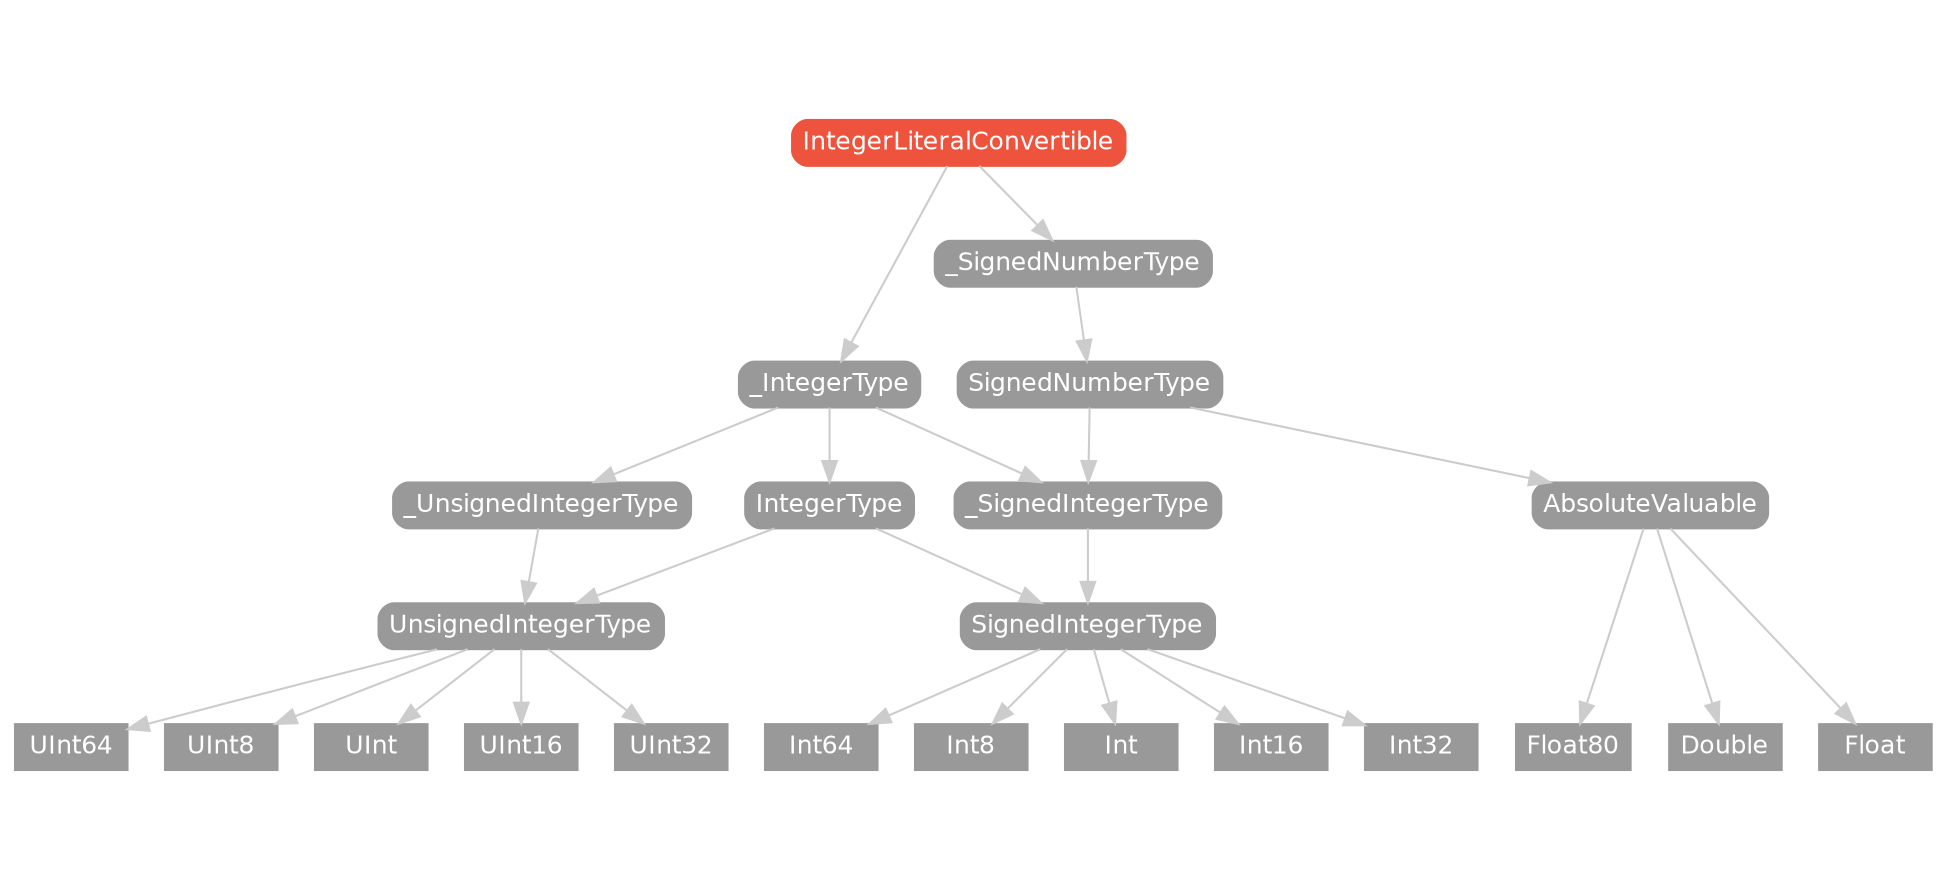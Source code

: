 strict digraph "IntegerLiteralConvertible - Type Hierarchy - SwiftDoc.cn" {
    pad="0.1,0.8"
    node [shape=box, style="filled,rounded", color="#999999", fillcolor="#999999", fontcolor=white, fontname=Helvetica, fontnames="Helvetica,sansserif", fontsize=12, margin="0.07,0.05", height="0.3"]
    edge [color="#cccccc"]
    "AbsoluteValuable" [URL="/protocol/AbsoluteValuable/hierarchy/"]
    "Double" [URL="/type/Double/hierarchy/", style=filled]
    "Float" [URL="/type/Float/hierarchy/", style=filled]
    "Float80" [URL="/type/Float80/hierarchy/", style=filled]
    "Int" [URL="/type/Int/hierarchy/", style=filled]
    "Int16" [URL="/type/Int16/hierarchy/", style=filled]
    "Int32" [URL="/type/Int32/hierarchy/", style=filled]
    "Int64" [URL="/type/Int64/hierarchy/", style=filled]
    "Int8" [URL="/type/Int8/hierarchy/", style=filled]
    "IntegerLiteralConvertible" [URL="/protocol/IntegerLiteralConvertible/", style="filled,rounded", fillcolor="#ee543d", color="#ee543d"]
    "IntegerType" [URL="/protocol/IntegerType/hierarchy/"]
    "SignedIntegerType" [URL="/protocol/SignedIntegerType/hierarchy/"]
    "SignedNumberType" [URL="/protocol/SignedNumberType/hierarchy/"]
    "UInt" [URL="/type/UInt/hierarchy/", style=filled]
    "UInt16" [URL="/type/UInt16/hierarchy/", style=filled]
    "UInt32" [URL="/type/UInt32/hierarchy/", style=filled]
    "UInt64" [URL="/type/UInt64/hierarchy/", style=filled]
    "UInt8" [URL="/type/UInt8/hierarchy/", style=filled]
    "UnsignedIntegerType" [URL="/protocol/UnsignedIntegerType/hierarchy/"]
    "_IntegerType" [URL="/protocol/_IntegerType/hierarchy/"]
    "_SignedIntegerType" [URL="/protocol/_SignedIntegerType/hierarchy/"]
    "_SignedNumberType" [URL="/protocol/_SignedNumberType/hierarchy/"]
    "_UnsignedIntegerType" [URL="/protocol/_UnsignedIntegerType/hierarchy/"]    "IntegerLiteralConvertible" -> "_IntegerType"
    "IntegerLiteralConvertible" -> "_SignedNumberType"
    "_IntegerType" -> "IntegerType"
    "_IntegerType" -> "_SignedIntegerType"
    "_IntegerType" -> "_UnsignedIntegerType"
    "IntegerType" -> "SignedIntegerType"
    "IntegerType" -> "UnsignedIntegerType"
    "SignedIntegerType" -> "Int"
    "SignedIntegerType" -> "Int16"
    "SignedIntegerType" -> "Int32"
    "SignedIntegerType" -> "Int64"
    "SignedIntegerType" -> "Int8"
    "UnsignedIntegerType" -> "UInt"
    "UnsignedIntegerType" -> "UInt16"
    "UnsignedIntegerType" -> "UInt32"
    "UnsignedIntegerType" -> "UInt64"
    "UnsignedIntegerType" -> "UInt8"
    "_SignedIntegerType" -> "SignedIntegerType"
    "SignedIntegerType" -> "Int"
    "SignedIntegerType" -> "Int16"
    "SignedIntegerType" -> "Int32"
    "SignedIntegerType" -> "Int64"
    "SignedIntegerType" -> "Int8"
    "_UnsignedIntegerType" -> "UnsignedIntegerType"
    "UnsignedIntegerType" -> "UInt"
    "UnsignedIntegerType" -> "UInt16"
    "UnsignedIntegerType" -> "UInt32"
    "UnsignedIntegerType" -> "UInt64"
    "UnsignedIntegerType" -> "UInt8"
    "_SignedNumberType" -> "SignedNumberType"
    "SignedNumberType" -> "AbsoluteValuable"
    "SignedNumberType" -> "_SignedIntegerType"
    "AbsoluteValuable" -> "Double"
    "AbsoluteValuable" -> "Float"
    "AbsoluteValuable" -> "Float80"
    "_SignedIntegerType" -> "SignedIntegerType"
    "SignedIntegerType" -> "Int"
    "SignedIntegerType" -> "Int16"
    "SignedIntegerType" -> "Int32"
    "SignedIntegerType" -> "Int64"
    "SignedIntegerType" -> "Int8"
    subgraph Types {
        rank = max; "Int"; "Int16"; "Int32"; "Int64"; "Int8"; "UInt"; "UInt16"; "UInt32"; "UInt64"; "UInt8"; "Double"; "Float"; "Float80";
    }
}